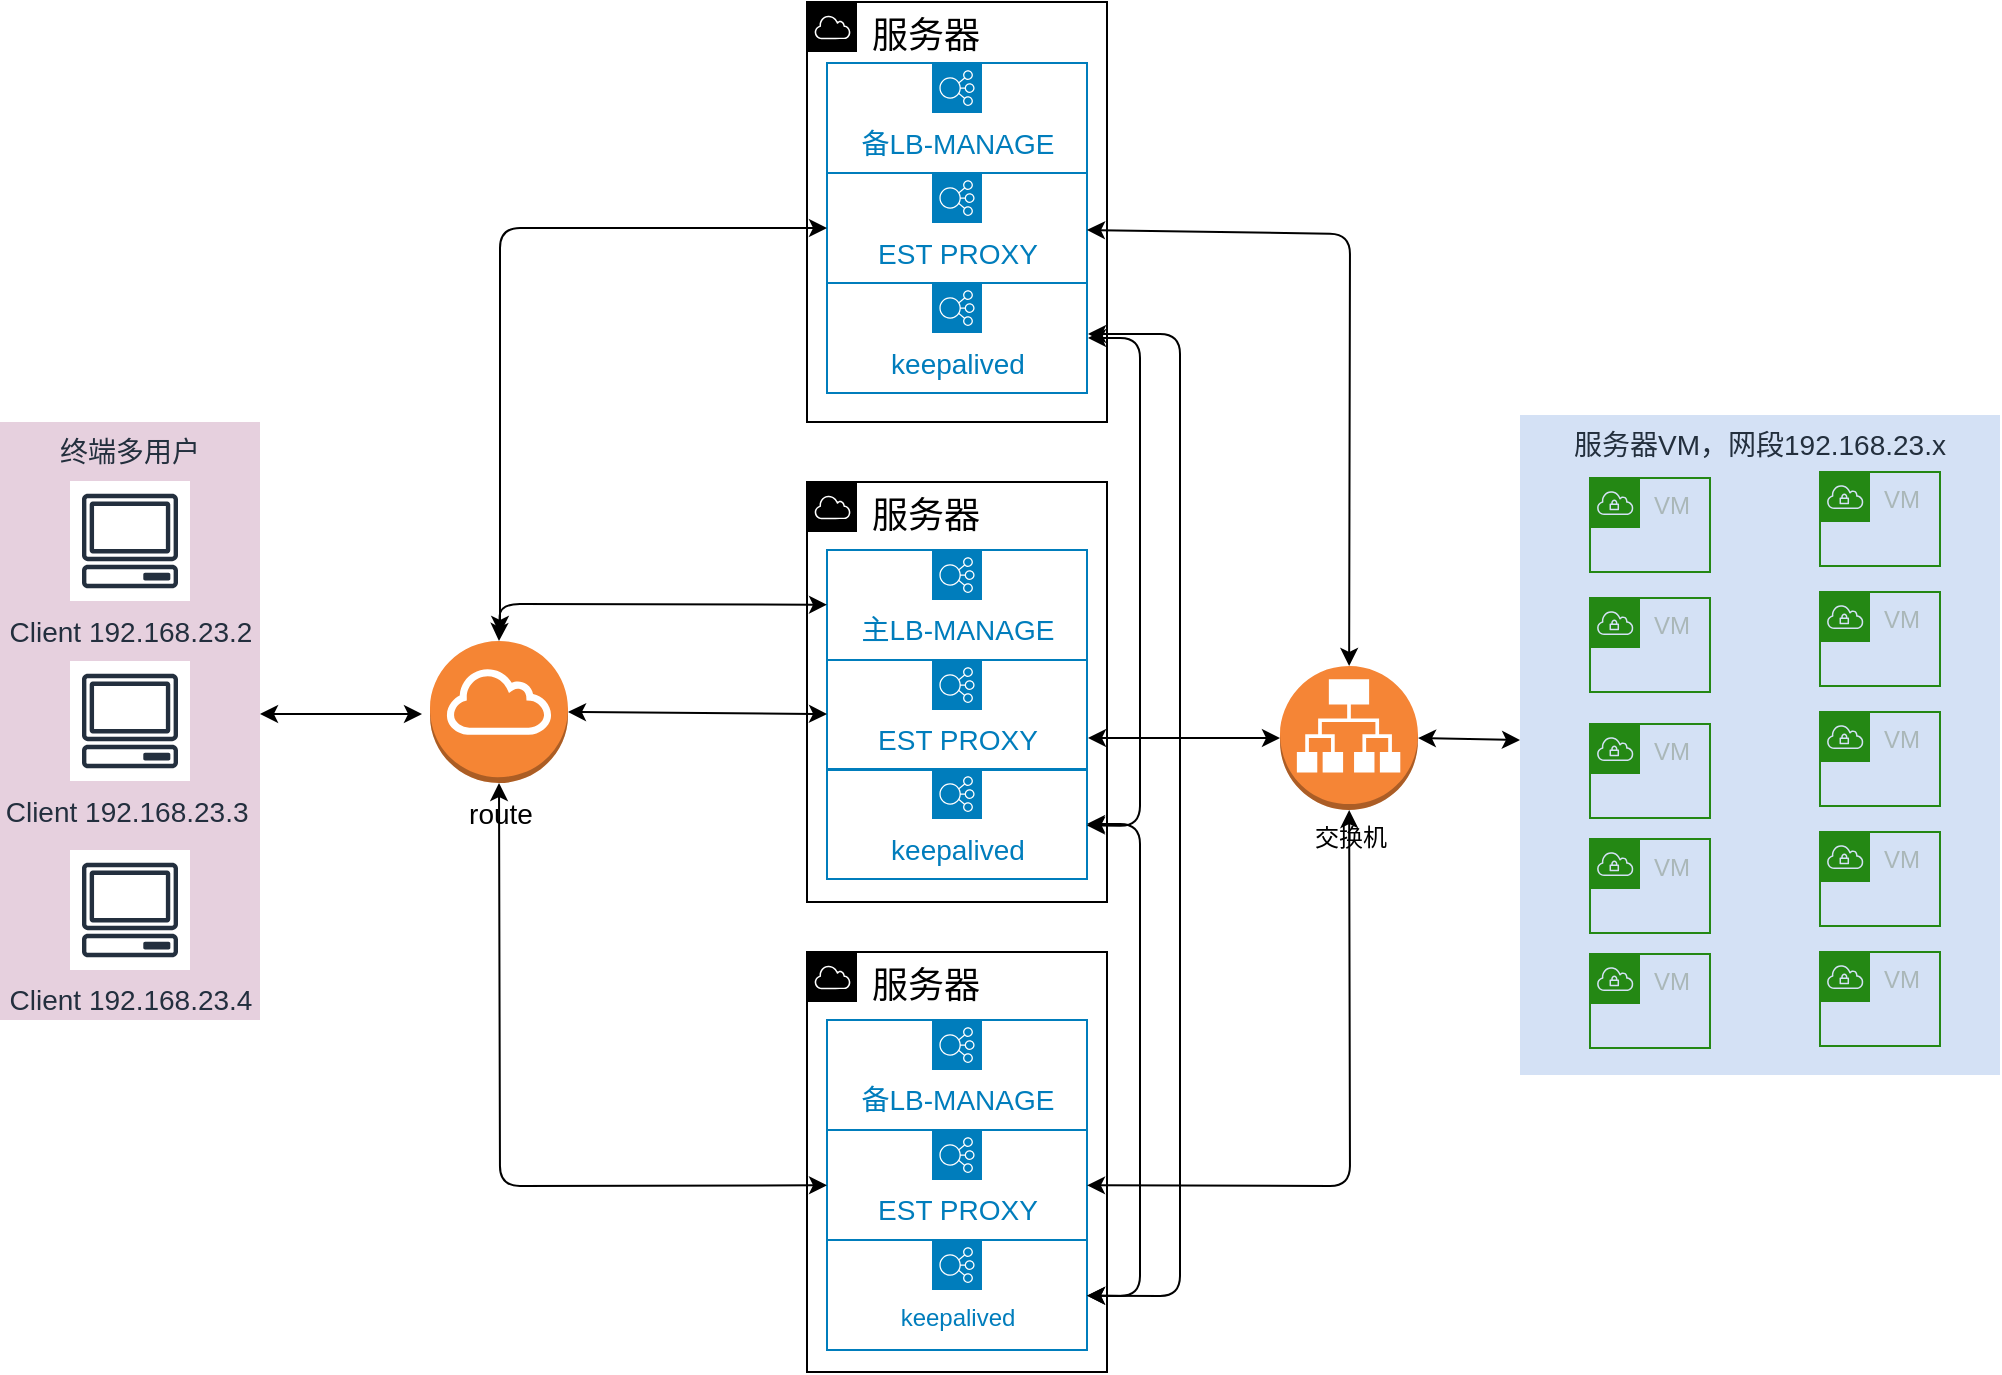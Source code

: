 <mxfile version="12.2.0" type="github" pages="1"><diagram id="UQQ7pd3r3aJZnMi4tryu" name="Page-1"><mxGraphModel dx="1422" dy="1163" grid="0" gridSize="10" guides="1" tooltips="1" connect="1" arrows="1" fold="1" page="0" pageScale="1" pageWidth="827" pageHeight="1169" background="none" math="0" shadow="0"><root><mxCell id="0"/><mxCell id="1" parent="0"/><mxCell id="fajAYVvdU_hg51i01ZLP-1" value="服务器VM，网段192.168.23.x" style="fillColor=#D4E1F5;strokeColor=none;dashed=0;verticalAlign=top;fontStyle=0;fontColor=#232F3D;fontSize=14;" vertex="1" parent="1"><mxGeometry x="800" y="60.5" width="240" height="330" as="geometry"/></mxCell><mxCell id="fajAYVvdU_hg51i01ZLP-2" value="终端多用户" style="fillColor=#E6D0DE;strokeColor=none;dashed=0;verticalAlign=top;fontStyle=0;fontColor=#232F3D;fontSize=14;" vertex="1" parent="1"><mxGeometry x="40" y="64" width="130" height="299" as="geometry"/></mxCell><mxCell id="fajAYVvdU_hg51i01ZLP-3" value="&lt;span style=&quot;font-size: 14px&quot;&gt;route&lt;/span&gt;" style="outlineConnect=0;dashed=0;verticalLabelPosition=bottom;verticalAlign=top;align=center;html=1;shape=mxgraph.aws3.internet_gateway;fillColor=#F58534;gradientColor=none;" vertex="1" parent="1"><mxGeometry x="255" y="173.5" width="69" height="71" as="geometry"/></mxCell><mxCell id="fajAYVvdU_hg51i01ZLP-4" value="&lt;font style=&quot;font-size: 14px&quot;&gt;Client 192.168.23.2&lt;/font&gt;" style="outlineConnect=0;fontColor=#232F3E;gradientColor=none;strokeColor=#232F3E;fillColor=#ffffff;dashed=0;verticalLabelPosition=bottom;verticalAlign=top;align=center;html=1;fontSize=12;fontStyle=0;aspect=fixed;shape=mxgraph.aws4.resourceIcon;resIcon=mxgraph.aws4.client;" vertex="1" parent="1"><mxGeometry x="75" y="93.5" width="60" height="60" as="geometry"/></mxCell><mxCell id="fajAYVvdU_hg51i01ZLP-5" value="&lt;font style=&quot;font-size: 14px&quot;&gt;Client 192.168.23.3&amp;nbsp;&lt;/font&gt;" style="outlineConnect=0;fontColor=#232F3E;gradientColor=none;strokeColor=#232F3E;fillColor=#ffffff;dashed=0;verticalLabelPosition=bottom;verticalAlign=top;align=center;html=1;fontSize=12;fontStyle=0;aspect=fixed;shape=mxgraph.aws4.resourceIcon;resIcon=mxgraph.aws4.client;" vertex="1" parent="1"><mxGeometry x="75" y="183.5" width="60" height="60" as="geometry"/></mxCell><mxCell id="fajAYVvdU_hg51i01ZLP-6" value="&lt;font style=&quot;font-size: 14px&quot;&gt;Client 192.168.23.4&lt;/font&gt;" style="outlineConnect=0;fontColor=#232F3E;gradientColor=none;strokeColor=#232F3E;fillColor=#ffffff;dashed=0;verticalLabelPosition=bottom;verticalAlign=top;align=center;html=1;fontSize=12;fontStyle=0;aspect=fixed;shape=mxgraph.aws4.resourceIcon;resIcon=mxgraph.aws4.client;" vertex="1" parent="1"><mxGeometry x="75" y="278" width="60" height="60" as="geometry"/></mxCell><mxCell id="fajAYVvdU_hg51i01ZLP-10" value="VM" style="points=[[0,0],[0.25,0],[0.5,0],[0.75,0],[1,0],[1,0.25],[1,0.5],[1,0.75],[1,1],[0.75,1],[0.5,1],[0.25,1],[0,1],[0,0.75],[0,0.5],[0,0.25]];outlineConnect=0;gradientColor=none;html=1;whiteSpace=wrap;fontSize=12;fontStyle=0;shape=mxgraph.aws4.group;grIcon=mxgraph.aws4.group_vpc;strokeColor=#248814;fillColor=none;verticalAlign=top;align=left;spacingLeft=30;fontColor=#AAB7B8;dashed=0;" vertex="1" parent="1"><mxGeometry x="835" y="92" width="60" height="47" as="geometry"/></mxCell><mxCell id="fajAYVvdU_hg51i01ZLP-11" value="VM" style="points=[[0,0],[0.25,0],[0.5,0],[0.75,0],[1,0],[1,0.25],[1,0.5],[1,0.75],[1,1],[0.75,1],[0.5,1],[0.25,1],[0,1],[0,0.75],[0,0.5],[0,0.25]];outlineConnect=0;gradientColor=none;html=1;whiteSpace=wrap;fontSize=12;fontStyle=0;shape=mxgraph.aws4.group;grIcon=mxgraph.aws4.group_vpc;strokeColor=#248814;fillColor=none;verticalAlign=top;align=left;spacingLeft=30;fontColor=#AAB7B8;dashed=0;" vertex="1" parent="1"><mxGeometry x="835" y="152" width="60" height="47" as="geometry"/></mxCell><mxCell id="fajAYVvdU_hg51i01ZLP-12" value="VM" style="points=[[0,0],[0.25,0],[0.5,0],[0.75,0],[1,0],[1,0.25],[1,0.5],[1,0.75],[1,1],[0.75,1],[0.5,1],[0.25,1],[0,1],[0,0.75],[0,0.5],[0,0.25]];outlineConnect=0;gradientColor=none;html=1;whiteSpace=wrap;fontSize=12;fontStyle=0;shape=mxgraph.aws4.group;grIcon=mxgraph.aws4.group_vpc;strokeColor=#248814;fillColor=none;verticalAlign=top;align=left;spacingLeft=30;fontColor=#AAB7B8;dashed=0;" vertex="1" parent="1"><mxGeometry x="835" y="215" width="60" height="47" as="geometry"/></mxCell><mxCell id="fajAYVvdU_hg51i01ZLP-13" value="VM" style="points=[[0,0],[0.25,0],[0.5,0],[0.75,0],[1,0],[1,0.25],[1,0.5],[1,0.75],[1,1],[0.75,1],[0.5,1],[0.25,1],[0,1],[0,0.75],[0,0.5],[0,0.25]];outlineConnect=0;gradientColor=none;html=1;whiteSpace=wrap;fontSize=12;fontStyle=0;shape=mxgraph.aws4.group;grIcon=mxgraph.aws4.group_vpc;strokeColor=#248814;fillColor=none;verticalAlign=top;align=left;spacingLeft=30;fontColor=#AAB7B8;dashed=0;" vertex="1" parent="1"><mxGeometry x="835" y="272.5" width="60" height="47" as="geometry"/></mxCell><mxCell id="fajAYVvdU_hg51i01ZLP-14" value="VM" style="points=[[0,0],[0.25,0],[0.5,0],[0.75,0],[1,0],[1,0.25],[1,0.5],[1,0.75],[1,1],[0.75,1],[0.5,1],[0.25,1],[0,1],[0,0.75],[0,0.5],[0,0.25]];outlineConnect=0;gradientColor=none;html=1;whiteSpace=wrap;fontSize=12;fontStyle=0;shape=mxgraph.aws4.group;grIcon=mxgraph.aws4.group_vpc;strokeColor=#248814;fillColor=none;verticalAlign=top;align=left;spacingLeft=30;fontColor=#AAB7B8;dashed=0;" vertex="1" parent="1"><mxGeometry x="835" y="330" width="60" height="47" as="geometry"/></mxCell><mxCell id="fajAYVvdU_hg51i01ZLP-15" value="交换机" style="outlineConnect=0;dashed=0;verticalLabelPosition=bottom;verticalAlign=top;align=center;html=1;shape=mxgraph.aws3.application_load_balancer;fillColor=#F58536;gradientColor=none;" vertex="1" parent="1"><mxGeometry x="680" y="186" width="69" height="72" as="geometry"/></mxCell><mxCell id="fajAYVvdU_hg51i01ZLP-16" value="VM" style="points=[[0,0],[0.25,0],[0.5,0],[0.75,0],[1,0],[1,0.25],[1,0.5],[1,0.75],[1,1],[0.75,1],[0.5,1],[0.25,1],[0,1],[0,0.75],[0,0.5],[0,0.25]];outlineConnect=0;gradientColor=none;html=1;whiteSpace=wrap;fontSize=12;fontStyle=0;shape=mxgraph.aws4.group;grIcon=mxgraph.aws4.group_vpc;strokeColor=#248814;fillColor=none;verticalAlign=top;align=left;spacingLeft=30;fontColor=#AAB7B8;dashed=0;" vertex="1" parent="1"><mxGeometry x="950" y="89" width="60" height="47" as="geometry"/></mxCell><mxCell id="fajAYVvdU_hg51i01ZLP-17" value="VM" style="points=[[0,0],[0.25,0],[0.5,0],[0.75,0],[1,0],[1,0.25],[1,0.5],[1,0.75],[1,1],[0.75,1],[0.5,1],[0.25,1],[0,1],[0,0.75],[0,0.5],[0,0.25]];outlineConnect=0;gradientColor=none;html=1;whiteSpace=wrap;fontSize=12;fontStyle=0;shape=mxgraph.aws4.group;grIcon=mxgraph.aws4.group_vpc;strokeColor=#248814;fillColor=none;verticalAlign=top;align=left;spacingLeft=30;fontColor=#AAB7B8;dashed=0;" vertex="1" parent="1"><mxGeometry x="950" y="149" width="60" height="47" as="geometry"/></mxCell><mxCell id="fajAYVvdU_hg51i01ZLP-18" value="VM" style="points=[[0,0],[0.25,0],[0.5,0],[0.75,0],[1,0],[1,0.25],[1,0.5],[1,0.75],[1,1],[0.75,1],[0.5,1],[0.25,1],[0,1],[0,0.75],[0,0.5],[0,0.25]];outlineConnect=0;gradientColor=none;html=1;whiteSpace=wrap;fontSize=12;fontStyle=0;shape=mxgraph.aws4.group;grIcon=mxgraph.aws4.group_vpc;strokeColor=#248814;fillColor=none;verticalAlign=top;align=left;spacingLeft=30;fontColor=#AAB7B8;dashed=0;" vertex="1" parent="1"><mxGeometry x="950" y="209" width="60" height="47" as="geometry"/></mxCell><mxCell id="fajAYVvdU_hg51i01ZLP-19" value="VM" style="points=[[0,0],[0.25,0],[0.5,0],[0.75,0],[1,0],[1,0.25],[1,0.5],[1,0.75],[1,1],[0.75,1],[0.5,1],[0.25,1],[0,1],[0,0.75],[0,0.5],[0,0.25]];outlineConnect=0;gradientColor=none;html=1;whiteSpace=wrap;fontSize=12;fontStyle=0;shape=mxgraph.aws4.group;grIcon=mxgraph.aws4.group_vpc;strokeColor=#248814;fillColor=none;verticalAlign=top;align=left;spacingLeft=30;fontColor=#AAB7B8;dashed=0;" vertex="1" parent="1"><mxGeometry x="950" y="269" width="60" height="47" as="geometry"/></mxCell><mxCell id="fajAYVvdU_hg51i01ZLP-20" value="VM" style="points=[[0,0],[0.25,0],[0.5,0],[0.75,0],[1,0],[1,0.25],[1,0.5],[1,0.75],[1,1],[0.75,1],[0.5,1],[0.25,1],[0,1],[0,0.75],[0,0.5],[0,0.25]];outlineConnect=0;gradientColor=none;html=1;whiteSpace=wrap;fontSize=12;fontStyle=0;shape=mxgraph.aws4.group;grIcon=mxgraph.aws4.group_vpc;strokeColor=#248814;fillColor=none;verticalAlign=top;align=left;spacingLeft=30;fontColor=#AAB7B8;dashed=0;" vertex="1" parent="1"><mxGeometry x="950" y="329" width="60" height="47" as="geometry"/></mxCell><mxCell id="fajAYVvdU_hg51i01ZLP-22" value="" style="endArrow=classic;startArrow=classic;html=1;exitX=1;exitY=0.5;exitDx=0;exitDy=0;exitPerimeter=0;" edge="1" parent="1" source="fajAYVvdU_hg51i01ZLP-15" target="fajAYVvdU_hg51i01ZLP-1"><mxGeometry width="50" height="50" relative="1" as="geometry"><mxPoint x="-250" y="461.5" as="sourcePoint"/><mxPoint x="-200" y="411.5" as="targetPoint"/></mxGeometry></mxCell><mxCell id="fajAYVvdU_hg51i01ZLP-25" value="" style="endArrow=classic;startArrow=classic;html=1;" edge="1" parent="1"><mxGeometry width="50" height="50" relative="1" as="geometry"><mxPoint x="170" y="210" as="sourcePoint"/><mxPoint x="251" y="210" as="targetPoint"/></mxGeometry></mxCell><mxCell id="fajAYVvdU_hg51i01ZLP-32" value="&lt;font style=&quot;font-size: 14px&quot;&gt;备LB-MANAGE&lt;/font&gt;" style="outlineConnect=0;gradientColor=none;html=1;whiteSpace=wrap;fontSize=12;fontStyle=0;shape=mxgraph.aws4.groupCenter;grIcon=mxgraph.aws4.group_elastic_load_balancing;grStroke=1;strokeColor=#007DBC;fillColor=none;verticalAlign=top;align=center;fontColor=#007DBC;dashed=0;spacingTop=25;" vertex="1" parent="1"><mxGeometry x="453.5" y="-115.5" width="130" height="55" as="geometry"/></mxCell><mxCell id="fajAYVvdU_hg51i01ZLP-36" value="&lt;font style=&quot;font-size: 14px&quot;&gt;keepalived&lt;/font&gt;" style="outlineConnect=0;gradientColor=none;html=1;whiteSpace=wrap;fontSize=12;fontStyle=0;shape=mxgraph.aws4.groupCenter;grIcon=mxgraph.aws4.group_elastic_load_balancing;grStroke=1;strokeColor=#007DBC;fillColor=none;verticalAlign=top;align=center;fontColor=#007DBC;dashed=0;spacingTop=25;" vertex="1" parent="1"><mxGeometry x="453.5" y="-5.5" width="130" height="55" as="geometry"/></mxCell><mxCell id="fajAYVvdU_hg51i01ZLP-37" value="&lt;font style=&quot;font-size: 14px&quot;&gt;EST PROXY&lt;/font&gt;" style="outlineConnect=0;gradientColor=none;html=1;whiteSpace=wrap;fontSize=12;fontStyle=0;shape=mxgraph.aws4.groupCenter;grIcon=mxgraph.aws4.group_elastic_load_balancing;grStroke=1;strokeColor=#007DBC;fillColor=none;verticalAlign=top;align=center;fontColor=#007DBC;dashed=0;spacingTop=25;" vertex="1" parent="1"><mxGeometry x="453.5" y="-60.5" width="130" height="55" as="geometry"/></mxCell><mxCell id="fajAYVvdU_hg51i01ZLP-38" value="&lt;font style=&quot;font-size: 14px&quot;&gt;主LB-MANAGE&lt;/font&gt;" style="outlineConnect=0;gradientColor=none;html=1;whiteSpace=wrap;fontSize=12;fontStyle=0;shape=mxgraph.aws4.groupCenter;grIcon=mxgraph.aws4.group_elastic_load_balancing;grStroke=1;strokeColor=#007DBC;fillColor=none;verticalAlign=top;align=center;fontColor=#007DBC;dashed=0;spacingTop=25;" vertex="1" parent="1"><mxGeometry x="453.5" y="128" width="130" height="55" as="geometry"/></mxCell><mxCell id="fajAYVvdU_hg51i01ZLP-39" value="&lt;font style=&quot;font-size: 18px&quot; color=&quot;#000000&quot;&gt;服务器&lt;/font&gt;" style="outlineConnect=0;gradientColor=none;html=1;whiteSpace=wrap;fontSize=12;fontStyle=0;shape=mxgraph.aws4.group;grIcon=mxgraph.aws4.group_aws_cloud;strokeColor=#000000;fillColor=none;verticalAlign=top;align=left;spacingLeft=30;fontColor=#AAB7B8;strokeWidth=1;" vertex="1" parent="1"><mxGeometry x="443.5" y="-146" width="150" height="210" as="geometry"/></mxCell><mxCell id="fajAYVvdU_hg51i01ZLP-40" value="&lt;font style=&quot;font-size: 14px&quot;&gt;keepalived&lt;/font&gt;" style="outlineConnect=0;gradientColor=none;html=1;whiteSpace=wrap;fontSize=12;fontStyle=0;shape=mxgraph.aws4.groupCenter;grIcon=mxgraph.aws4.group_elastic_load_balancing;grStroke=1;strokeColor=#007DBC;fillColor=none;verticalAlign=top;align=center;fontColor=#007DBC;dashed=0;spacingTop=25;" vertex="1" parent="1"><mxGeometry x="453.5" y="237.5" width="130" height="55" as="geometry"/></mxCell><mxCell id="fajAYVvdU_hg51i01ZLP-41" value="&lt;font style=&quot;font-size: 14px&quot;&gt;EST PROXY&lt;/font&gt;" style="outlineConnect=0;gradientColor=none;html=1;whiteSpace=wrap;fontSize=12;fontStyle=0;shape=mxgraph.aws4.groupCenter;grIcon=mxgraph.aws4.group_elastic_load_balancing;grStroke=1;strokeColor=#007DBC;fillColor=none;verticalAlign=top;align=center;fontColor=#007DBC;dashed=0;spacingTop=25;" vertex="1" parent="1"><mxGeometry x="453.5" y="183" width="130" height="55" as="geometry"/></mxCell><mxCell id="fajAYVvdU_hg51i01ZLP-33" value="&lt;font style=&quot;font-size: 18px&quot; color=&quot;#000000&quot;&gt;服务器&lt;/font&gt;" style="outlineConnect=0;gradientColor=none;html=1;whiteSpace=wrap;fontSize=12;fontStyle=0;shape=mxgraph.aws4.group;grIcon=mxgraph.aws4.group_aws_cloud;strokeColor=#000000;fillColor=none;verticalAlign=top;align=left;spacingLeft=30;fontColor=#AAB7B8;strokeWidth=1;" vertex="1" parent="1"><mxGeometry x="443.5" y="94" width="150" height="210" as="geometry"/></mxCell><mxCell id="fajAYVvdU_hg51i01ZLP-43" value="&lt;font style=&quot;font-size: 14px&quot;&gt;备LB-MANAGE&lt;/font&gt;" style="outlineConnect=0;gradientColor=none;html=1;whiteSpace=wrap;fontSize=12;fontStyle=0;shape=mxgraph.aws4.groupCenter;grIcon=mxgraph.aws4.group_elastic_load_balancing;grStroke=1;strokeColor=#007DBC;fillColor=none;verticalAlign=top;align=center;fontColor=#007DBC;dashed=0;spacingTop=25;" vertex="1" parent="1"><mxGeometry x="453.5" y="363" width="130" height="55" as="geometry"/></mxCell><mxCell id="fajAYVvdU_hg51i01ZLP-44" value="&lt;font style=&quot;font-size: 18px&quot; color=&quot;#000000&quot;&gt;服务器&lt;/font&gt;" style="outlineConnect=0;gradientColor=none;html=1;whiteSpace=wrap;fontSize=12;fontStyle=0;shape=mxgraph.aws4.group;grIcon=mxgraph.aws4.group_aws_cloud;strokeColor=#000000;fillColor=none;verticalAlign=top;align=left;spacingLeft=30;fontColor=#AAB7B8;" vertex="1" parent="1"><mxGeometry x="443.5" y="329" width="150" height="210" as="geometry"/></mxCell><mxCell id="fajAYVvdU_hg51i01ZLP-45" value="keepalived" style="outlineConnect=0;gradientColor=none;html=1;whiteSpace=wrap;fontSize=12;fontStyle=0;shape=mxgraph.aws4.groupCenter;grIcon=mxgraph.aws4.group_elastic_load_balancing;grStroke=1;strokeColor=#007DBC;fillColor=none;verticalAlign=top;align=center;fontColor=#007DBC;dashed=0;spacingTop=25;" vertex="1" parent="1"><mxGeometry x="453.5" y="473" width="130" height="55" as="geometry"/></mxCell><mxCell id="fajAYVvdU_hg51i01ZLP-46" value="&lt;font style=&quot;font-size: 14px&quot;&gt;EST PROXY&lt;/font&gt;" style="outlineConnect=0;gradientColor=none;html=1;whiteSpace=wrap;fontSize=12;fontStyle=0;shape=mxgraph.aws4.groupCenter;grIcon=mxgraph.aws4.group_elastic_load_balancing;grStroke=1;strokeColor=#007DBC;fillColor=none;verticalAlign=top;align=center;fontColor=#007DBC;dashed=0;spacingTop=25;" vertex="1" parent="1"><mxGeometry x="453.5" y="418" width="130" height="55" as="geometry"/></mxCell><mxCell id="fajAYVvdU_hg51i01ZLP-47" value="" style="endArrow=classic;startArrow=classic;html=1;" edge="1" parent="1" target="fajAYVvdU_hg51i01ZLP-40"><mxGeometry width="50" height="50" relative="1" as="geometry"><mxPoint x="584" y="22" as="sourcePoint"/><mxPoint x="670" y="20" as="targetPoint"/><Array as="points"><mxPoint x="610" y="22"/><mxPoint x="610" y="266"/></Array></mxGeometry></mxCell><mxCell id="fajAYVvdU_hg51i01ZLP-48" value="" style="endArrow=classic;startArrow=classic;html=1;" edge="1" parent="1" target="fajAYVvdU_hg51i01ZLP-45"><mxGeometry width="50" height="50" relative="1" as="geometry"><mxPoint x="584" y="20" as="sourcePoint"/><mxPoint x="700" y="70" as="targetPoint"/><Array as="points"><mxPoint x="630" y="20"/><mxPoint x="630" y="501"/></Array></mxGeometry></mxCell><mxCell id="fajAYVvdU_hg51i01ZLP-49" value="" style="endArrow=classic;startArrow=classic;html=1;entryX=0;entryY=0.5;entryDx=0;entryDy=0;entryPerimeter=0;" edge="1" parent="1" target="fajAYVvdU_hg51i01ZLP-15"><mxGeometry width="50" height="50" relative="1" as="geometry"><mxPoint x="584" y="222" as="sourcePoint"/><mxPoint x="654.211" y="210.5" as="targetPoint"/></mxGeometry></mxCell><mxCell id="fajAYVvdU_hg51i01ZLP-50" value="" style="endArrow=classic;startArrow=classic;html=1;" edge="1" parent="1" source="fajAYVvdU_hg51i01ZLP-40" target="fajAYVvdU_hg51i01ZLP-45"><mxGeometry width="50" height="50" relative="1" as="geometry"><mxPoint x="583.5" y="315" as="sourcePoint"/><mxPoint x="654.211" y="265" as="targetPoint"/><Array as="points"><mxPoint x="610" y="265"/><mxPoint x="610" y="501"/></Array></mxGeometry></mxCell><mxCell id="fajAYVvdU_hg51i01ZLP-51" value="" style="endArrow=classic;startArrow=classic;html=1;exitX=0.5;exitY=0;exitDx=0;exitDy=0;exitPerimeter=0;" edge="1" parent="1" source="fajAYVvdU_hg51i01ZLP-3" target="fajAYVvdU_hg51i01ZLP-38"><mxGeometry width="50" height="50" relative="1" as="geometry"><mxPoint x="40" y="660" as="sourcePoint"/><mxPoint x="90" y="610" as="targetPoint"/><Array as="points"><mxPoint x="290" y="155"/></Array></mxGeometry></mxCell><mxCell id="fajAYVvdU_hg51i01ZLP-52" value="" style="endArrow=classic;startArrow=classic;html=1;fontSize=14;" edge="1" parent="1" source="fajAYVvdU_hg51i01ZLP-46" target="fajAYVvdU_hg51i01ZLP-15"><mxGeometry width="50" height="50" relative="1" as="geometry"><mxPoint x="580" y="490" as="sourcePoint"/><mxPoint x="630" y="440" as="targetPoint"/><Array as="points"><mxPoint x="715" y="446"/></Array></mxGeometry></mxCell><mxCell id="fajAYVvdU_hg51i01ZLP-53" value="" style="endArrow=classic;startArrow=classic;html=1;fontSize=14;" edge="1" parent="1" source="fajAYVvdU_hg51i01ZLP-37" target="fajAYVvdU_hg51i01ZLP-15"><mxGeometry width="50" height="50" relative="1" as="geometry"><mxPoint x="710" y="90" as="sourcePoint"/><mxPoint x="760" y="40" as="targetPoint"/><Array as="points"><mxPoint x="715" y="-30"/></Array></mxGeometry></mxCell><mxCell id="fajAYVvdU_hg51i01ZLP-54" value="" style="endArrow=classic;startArrow=classic;html=1;fontSize=14;exitX=1;exitY=0.5;exitDx=0;exitDy=0;exitPerimeter=0;" edge="1" parent="1" source="fajAYVvdU_hg51i01ZLP-3" target="fajAYVvdU_hg51i01ZLP-41"><mxGeometry width="50" height="50" relative="1" as="geometry"><mxPoint x="324" y="221" as="sourcePoint"/><mxPoint x="380" y="220" as="targetPoint"/></mxGeometry></mxCell><mxCell id="fajAYVvdU_hg51i01ZLP-56" value="" style="endArrow=classic;startArrow=classic;html=1;fontSize=14;" edge="1" parent="1" target="fajAYVvdU_hg51i01ZLP-37"><mxGeometry width="50" height="50" relative="1" as="geometry"><mxPoint x="290" y="170" as="sourcePoint"/><mxPoint x="320" y="120" as="targetPoint"/><Array as="points"><mxPoint x="290" y="-33"/></Array></mxGeometry></mxCell><mxCell id="fajAYVvdU_hg51i01ZLP-57" value="" style="endArrow=classic;startArrow=classic;html=1;fontSize=14;exitX=0.5;exitY=1;exitDx=0;exitDy=0;exitPerimeter=0;" edge="1" parent="1" source="fajAYVvdU_hg51i01ZLP-3" target="fajAYVvdU_hg51i01ZLP-46"><mxGeometry width="50" height="50" relative="1" as="geometry"><mxPoint x="290" y="370" as="sourcePoint"/><mxPoint x="340" y="320" as="targetPoint"/><Array as="points"><mxPoint x="290" y="446"/></Array></mxGeometry></mxCell></root></mxGraphModel></diagram></mxfile>